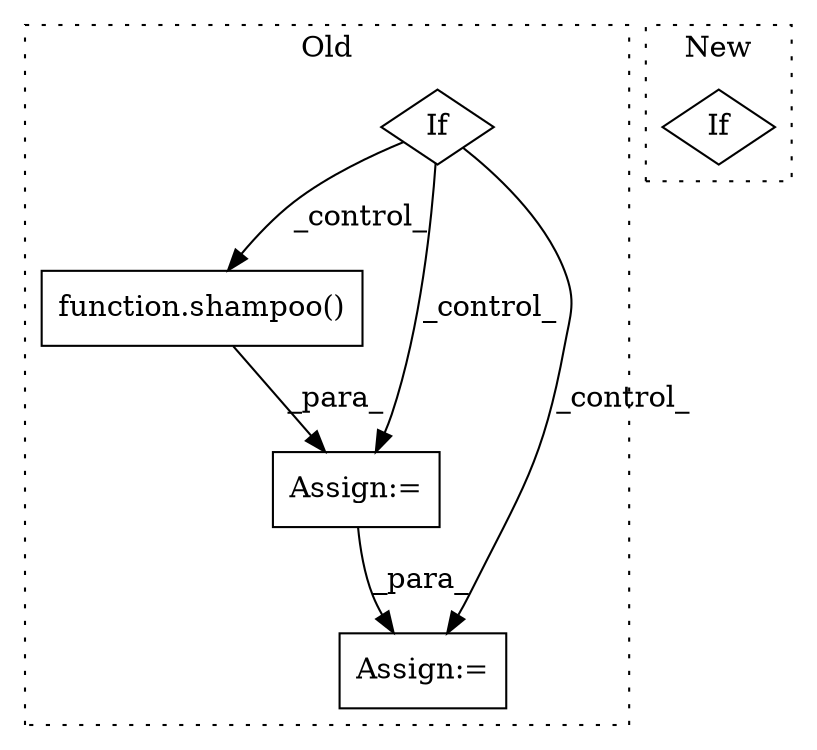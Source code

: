 digraph G {
subgraph cluster0 {
1 [label="function.shampoo()" a="75" s="5889,5930" l="8,1" shape="box"];
3 [label="Assign:=" a="68" s="5846" l="3" shape="box"];
4 [label="If" a="96" s="5646" l="3" shape="diamond"];
5 [label="Assign:=" a="68" s="5949" l="3" shape="box"];
label = "Old";
style="dotted";
}
subgraph cluster1 {
2 [label="If" a="96" s="5688" l="3" shape="diamond"];
label = "New";
style="dotted";
}
1 -> 3 [label="_para_"];
3 -> 5 [label="_para_"];
4 -> 1 [label="_control_"];
4 -> 5 [label="_control_"];
4 -> 3 [label="_control_"];
}